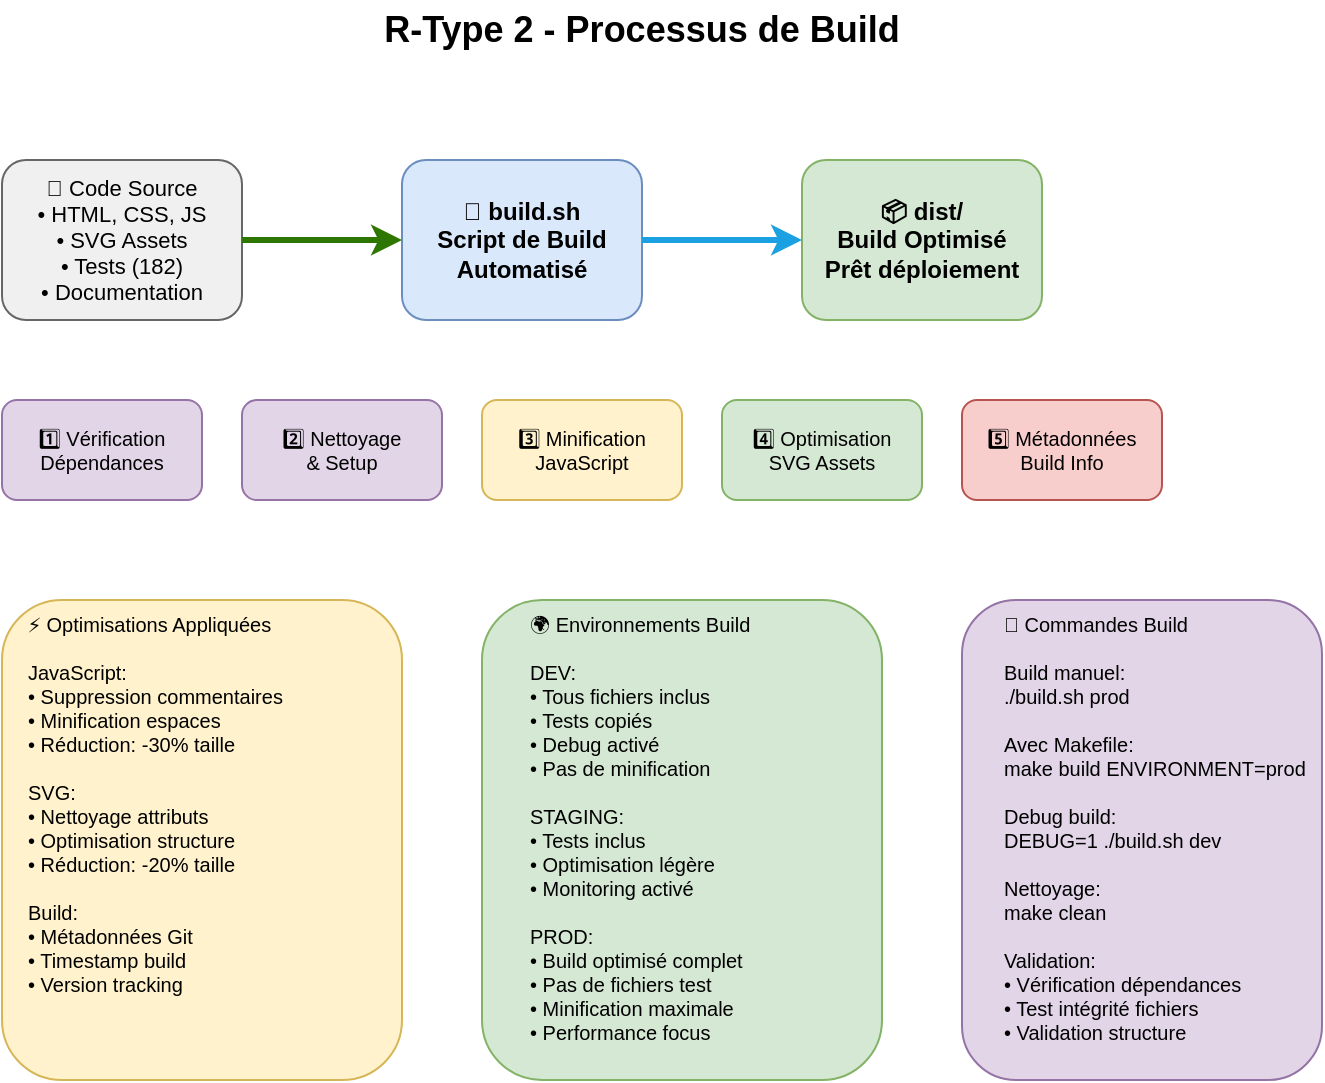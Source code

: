 <mxfile version="27.0.9">
  <diagram name="Processus Build" id="build">
    <mxGraphModel dx="946" dy="644" grid="1" gridSize="10" guides="1" tooltips="1" connect="1" arrows="1" fold="1" page="1" pageScale="1" pageWidth="827" pageHeight="1169" math="0" shadow="0">
      <root>
        <mxCell id="0" />
        <mxCell id="1" parent="0" />
        <mxCell id="title" value="R-Type 2 - Processus de Build" style="text;html=1;strokeColor=none;fillColor=none;align=center;verticalAlign=middle;whiteSpace=wrap;rounded=0;fontSize=18;fontStyle=1;" parent="1" vertex="1">
          <mxGeometry x="200" y="40" width="400" height="30" as="geometry" />
        </mxCell>
        <mxCell id="source" value="📁 Code Source&#xa;• HTML, CSS, JS&#xa;• SVG Assets&#xa;• Tests (182)&#xa;• Documentation" style="rounded=1;whiteSpace=wrap;html=1;fillColor=#f0f0f0;strokeColor=#666666;fontSize=11;" parent="1" vertex="1">
          <mxGeometry x="80" y="120" width="120" height="80" as="geometry" />
        </mxCell>
        <mxCell id="build-script" value="🔨 build.sh&#xa;Script de Build&#xa;Automatisé" style="rounded=1;whiteSpace=wrap;html=1;fillColor=#dae8fc;strokeColor=#6c8ebf;fontSize=12;fontStyle=1;" parent="1" vertex="1">
          <mxGeometry x="280" y="120" width="120" height="80" as="geometry" />
        </mxCell>
        <mxCell id="dist" value="📦 dist/&#xa;Build Optimisé&#xa;Prêt déploiement" style="rounded=1;whiteSpace=wrap;html=1;fillColor=#d5e8d4;strokeColor=#82b366;fontSize=12;fontStyle=1;" parent="1" vertex="1">
          <mxGeometry x="480" y="120" width="120" height="80" as="geometry" />
        </mxCell>
        <mxCell id="step1" value="1️⃣ Vérification&#xa;Dépendances" style="rounded=1;whiteSpace=wrap;html=1;fillColor=#e1d5e7;strokeColor=#9673a6;fontSize=10;" parent="1" vertex="1">
          <mxGeometry x="80" y="240" width="100" height="50" as="geometry" />
        </mxCell>
        <mxCell id="step2" value="2️⃣ Nettoyage&#xa;&amp; Setup" style="rounded=1;whiteSpace=wrap;html=1;fillColor=#e1d5e7;strokeColor=#9673a6;fontSize=10;" parent="1" vertex="1">
          <mxGeometry x="200" y="240" width="100" height="50" as="geometry" />
        </mxCell>
        <mxCell id="step3" value="3️⃣ Minification&#xa;JavaScript" style="rounded=1;whiteSpace=wrap;html=1;fillColor=#fff2cc;strokeColor=#d6b656;fontSize=10;" parent="1" vertex="1">
          <mxGeometry x="320" y="240" width="100" height="50" as="geometry" />
        </mxCell>
        <mxCell id="step4" value="4️⃣ Optimisation&#xa;SVG Assets" style="rounded=1;whiteSpace=wrap;html=1;fillColor=#d5e8d4;strokeColor=#82b366;fontSize=10;" parent="1" vertex="1">
          <mxGeometry x="440" y="240" width="100" height="50" as="geometry" />
        </mxCell>
        <mxCell id="step5" value="5️⃣ Métadonnées&#xa;Build Info" style="rounded=1;whiteSpace=wrap;html=1;fillColor=#f8cecc;strokeColor=#b85450;fontSize=10;" parent="1" vertex="1">
          <mxGeometry x="560" y="240" width="100" height="50" as="geometry" />
        </mxCell>
        <mxCell id="flow1" style="edgeStyle=orthogonalEdgeStyle;rounded=0;orthogonalLoop=1;jettySize=auto;html=1;exitX=1;exitY=0.5;exitDx=0;exitDy=0;entryX=0;entryY=0.5;entryDx=0;entryDy=0;strokeWidth=3;strokeColor=#2D7600;" parent="1" source="source" target="build-script" edge="1">
          <mxGeometry relative="1" as="geometry" />
        </mxCell>
        <mxCell id="flow2" style="edgeStyle=orthogonalEdgeStyle;rounded=0;orthogonalLoop=1;jettySize=auto;html=1;exitX=1;exitY=0.5;exitDx=0;exitDy=0;entryX=0;entryY=0.5;entryDx=0;entryDy=0;strokeWidth=3;strokeColor=#1BA1E2;" parent="1" source="build-script" target="dist" edge="1">
          <mxGeometry relative="1" as="geometry" />
        </mxCell>
        <mxCell id="optimizations" value="⚡ Optimisations Appliquées&#xa;&#xa;JavaScript:&#xa;• Suppression commentaires&#xa;• Minification espaces&#xa;• Réduction: -30% taille&#xa;&#xa;SVG:&#xa;• Nettoyage attributs&#xa;• Optimisation structure&#xa;• Réduction: -20% taille&#xa;&#xa;Build:&#xa;• Métadonnées Git&#xa;• Timestamp build&#xa;• Version tracking" style="text;html=1;strokeColor=#d6b656;fillColor=#fff2cc;align=left;verticalAlign=top;whiteSpace=wrap;rounded=1;fontSize=10;spacingLeft=11;" parent="1" vertex="1">
          <mxGeometry x="80" y="340" width="200" height="240" as="geometry" />
        </mxCell>
        <mxCell id="environments" value="🌍 Environnements Build&#xa;&#xa;DEV:&#xa;• Tous fichiers inclus&#xa;• Tests copiés&#xa;• Debug activé&#xa;• Pas de minification&#xa;&#xa;STAGING:&#xa;• Tests inclus&#xa;• Optimisation légère&#xa;• Monitoring activé&#xa;&#xa;PROD:&#xa;• Build optimisé complet&#xa;• Pas de fichiers test&#xa;• Minification maximale&#xa;• Performance focus" style="text;html=1;strokeColor=#82b366;fillColor=#d5e8d4;align=left;verticalAlign=top;whiteSpace=wrap;rounded=1;fontSize=10;spacingLeft=22;" parent="1" vertex="1">
          <mxGeometry x="320" y="340" width="200" height="240" as="geometry" />
        </mxCell>
        <mxCell id="commands" value="🔧 Commandes Build&#xa;&#xa;Build manuel:&#xa;./build.sh prod&#xa;&#xa;Avec Makefile:&#xa;make build ENVIRONMENT=prod&#xa;&#xa;Debug build:&#xa;DEBUG=1 ./build.sh dev&#xa;&#xa;Nettoyage:&#xa;make clean&#xa;&#xa;Validation:&#xa;• Vérification dépendances&#xa;• Test intégrité fichiers&#xa;• Validation structure" style="text;html=1;strokeColor=#9673a6;fillColor=#e1d5e7;align=left;verticalAlign=top;whiteSpace=wrap;rounded=1;fontSize=10;spacingLeft=19;" parent="1" vertex="1">
          <mxGeometry x="560" y="340" width="180" height="240" as="geometry" />
        </mxCell>
      </root>
    </mxGraphModel>
  </diagram>
</mxfile>
